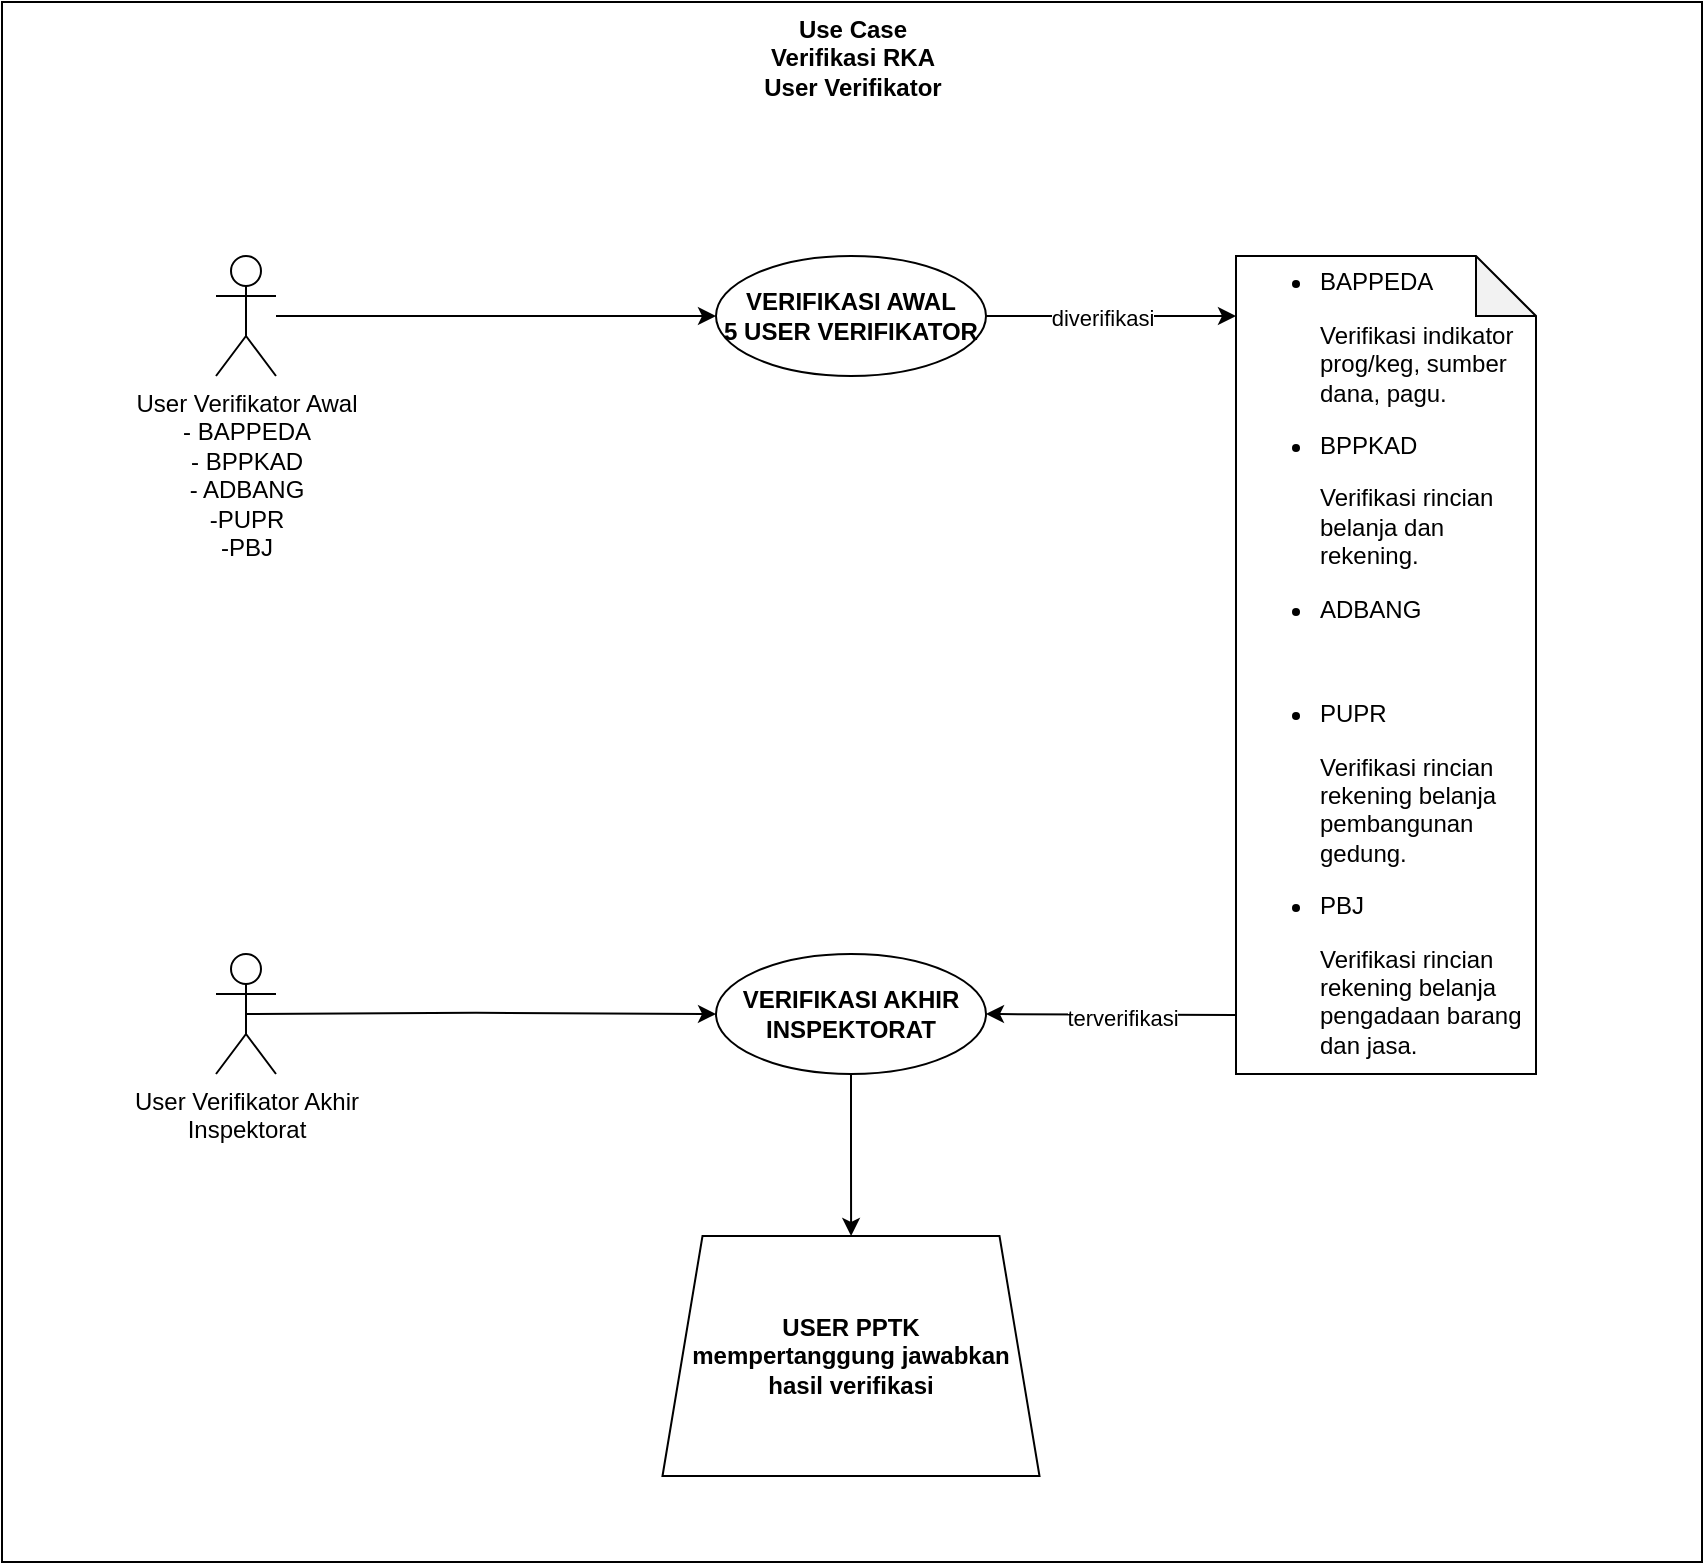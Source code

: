 <mxfile version="22.0.0" type="github">
  <diagram id="lVSrQrDUF3tsuHuzIAzE" name="Page-2">
    <mxGraphModel dx="1400" dy="614" grid="1" gridSize="10" guides="1" tooltips="1" connect="1" arrows="1" fold="1" page="1" pageScale="1" pageWidth="850" pageHeight="1100" math="0" shadow="0">
      <root>
        <mxCell id="0" />
        <mxCell id="1" parent="0" />
        <mxCell id="0apiThAy_gKmmqiAfRgH-1" value="Use Case&lt;br&gt;Verifikasi RKA&lt;br&gt;User Verifikator" style="html=1;verticalAlign=top;fontStyle=1;movable=1;resizable=1;rotatable=1;deletable=1;editable=1;locked=0;connectable=1;" parent="1" vertex="1">
          <mxGeometry width="850" height="780" as="geometry" />
        </mxCell>
        <mxCell id="0sRKCEy1JjDfql_zZIiA-4" value="" style="edgeStyle=orthogonalEdgeStyle;rounded=0;orthogonalLoop=1;jettySize=auto;html=1;entryX=0;entryY=0.5;entryDx=0;entryDy=0;" parent="1" source="8JRnlCUUlaflA8N7LUeI-1" target="OKG14vbFoCLeE2cc5MMn-1" edge="1">
          <mxGeometry relative="1" as="geometry">
            <mxPoint x="232" y="157" as="targetPoint" />
          </mxGeometry>
        </mxCell>
        <mxCell id="8JRnlCUUlaflA8N7LUeI-1" value="User Verifikator Awal&lt;br&gt;-&amp;nbsp;BAPPEDA&lt;br&gt;- BPPKAD&lt;br&gt;- ADBANG &lt;br&gt;-PUPR&lt;br&gt;-PBJ" style="shape=umlActor;verticalLabelPosition=bottom;verticalAlign=top;html=1;" parent="1" vertex="1">
          <mxGeometry x="107" y="127" width="30" height="60" as="geometry" />
        </mxCell>
        <mxCell id="0sRKCEy1JjDfql_zZIiA-1" value="&lt;ul&gt;&lt;li&gt;BAPPEDA&lt;/li&gt;&lt;/ul&gt;&lt;blockquote style=&quot;margin: 0 0 0 40px; border: none; padding: 0px;&quot;&gt;&lt;div&gt;Verifikasi indikator prog/keg, sumber dana, pagu.&lt;/div&gt;&lt;/blockquote&gt;&lt;ul&gt;&lt;li&gt;&lt;span style=&quot;&quot;&gt;BPPKAD&lt;/span&gt;&lt;/li&gt;&lt;/ul&gt;&lt;blockquote style=&quot;margin: 0 0 0 40px; border: none; padding: 0px;&quot;&gt;&lt;div&gt;Verifikasi rincian belanja dan rekening.&lt;/div&gt;&lt;/blockquote&gt;&lt;ul&gt;&lt;li&gt;ADBANG&lt;/li&gt;&lt;/ul&gt;&lt;div&gt;&lt;br&gt;&lt;/div&gt;&lt;ul&gt;&lt;li&gt;PUPR&lt;/li&gt;&lt;/ul&gt;&lt;blockquote style=&quot;margin: 0 0 0 40px; border: none; padding: 0px;&quot;&gt;&lt;div&gt;Verifikasi rincian rekening belanja pembangunan gedung.&lt;/div&gt;&lt;/blockquote&gt;&lt;ul&gt;&lt;li&gt;&lt;span style=&quot;&quot;&gt;PBJ&lt;/span&gt;&lt;/li&gt;&lt;/ul&gt;&lt;blockquote style=&quot;margin: 0 0 0 40px; border: none; padding: 0px;&quot;&gt;&lt;div&gt;Verifikasi rincian rekening belanja pengadaan barang dan jasa.&lt;/div&gt;&lt;/blockquote&gt;&lt;div&gt;&lt;br&gt;&lt;/div&gt;" style="shape=note;whiteSpace=wrap;html=1;backgroundOutline=1;darkOpacity=0.05;align=left;" parent="1" vertex="1">
          <mxGeometry x="617" y="127" width="150" height="409" as="geometry" />
        </mxCell>
        <mxCell id="OKG14vbFoCLeE2cc5MMn-3" value="" style="edgeStyle=orthogonalEdgeStyle;rounded=0;orthogonalLoop=1;jettySize=auto;html=1;" parent="1" source="OKG14vbFoCLeE2cc5MMn-1" edge="1">
          <mxGeometry relative="1" as="geometry">
            <mxPoint x="617" y="157" as="targetPoint" />
          </mxGeometry>
        </mxCell>
        <mxCell id="QCTByXO_PLtvu8HBWgx3-9" value="diverifikasi" style="edgeLabel;html=1;align=center;verticalAlign=middle;resizable=0;points=[];" parent="OKG14vbFoCLeE2cc5MMn-3" vertex="1" connectable="0">
          <mxGeometry x="-0.084" y="-1" relative="1" as="geometry">
            <mxPoint as="offset" />
          </mxGeometry>
        </mxCell>
        <mxCell id="OKG14vbFoCLeE2cc5MMn-1" value="VERIFIKASI AWAL&lt;br&gt;5 USER VERIFIKATOR" style="ellipse;whiteSpace=wrap;html=1;fontStyle=1" parent="1" vertex="1">
          <mxGeometry x="357" y="127" width="135" height="60" as="geometry" />
        </mxCell>
        <mxCell id="A2lsAz-MQzfeOSD-nION-2" value="" style="edgeStyle=orthogonalEdgeStyle;rounded=0;orthogonalLoop=1;jettySize=auto;html=1;" parent="1" source="QCTByXO_PLtvu8HBWgx3-1" target="A2lsAz-MQzfeOSD-nION-1" edge="1">
          <mxGeometry relative="1" as="geometry" />
        </mxCell>
        <mxCell id="QCTByXO_PLtvu8HBWgx3-1" value="VERIFIKASI AKHIR&lt;br&gt;INSPEKTORAT" style="ellipse;whiteSpace=wrap;html=1;fontStyle=1" parent="1" vertex="1">
          <mxGeometry x="357" y="476" width="135" height="60" as="geometry" />
        </mxCell>
        <mxCell id="QCTByXO_PLtvu8HBWgx3-6" value="" style="endArrow=classic;html=1;rounded=0;entryX=1;entryY=0.5;entryDx=0;entryDy=0;exitX=-0.001;exitY=0.928;exitDx=0;exitDy=0;exitPerimeter=0;" parent="1" source="0sRKCEy1JjDfql_zZIiA-1" target="QCTByXO_PLtvu8HBWgx3-1" edge="1">
          <mxGeometry width="50" height="50" relative="1" as="geometry">
            <mxPoint x="597" y="537" as="sourcePoint" />
            <mxPoint x="497" y="507" as="targetPoint" />
          </mxGeometry>
        </mxCell>
        <mxCell id="QCTByXO_PLtvu8HBWgx3-10" value="terverifikasi" style="edgeLabel;html=1;align=center;verticalAlign=middle;resizable=0;points=[];" parent="QCTByXO_PLtvu8HBWgx3-6" vertex="1" connectable="0">
          <mxGeometry x="-0.081" y="1" relative="1" as="geometry">
            <mxPoint as="offset" />
          </mxGeometry>
        </mxCell>
        <mxCell id="QCTByXO_PLtvu8HBWgx3-7" value="User Verifikator Akhir&lt;br&gt;Inspektorat" style="shape=umlActor;verticalLabelPosition=bottom;verticalAlign=top;html=1;outlineConnect=0;" parent="1" vertex="1">
          <mxGeometry x="107" y="476" width="30" height="60" as="geometry" />
        </mxCell>
        <mxCell id="QCTByXO_PLtvu8HBWgx3-8" value="" style="endArrow=classic;html=1;rounded=0;entryX=0;entryY=0.5;entryDx=0;entryDy=0;exitX=0.5;exitY=0.5;exitDx=0;exitDy=0;exitPerimeter=0;" parent="1" source="QCTByXO_PLtvu8HBWgx3-7" target="QCTByXO_PLtvu8HBWgx3-1" edge="1">
          <mxGeometry width="50" height="50" relative="1" as="geometry">
            <mxPoint x="167" y="505.38" as="sourcePoint" />
            <mxPoint x="307" y="505.38" as="targetPoint" />
            <Array as="points">
              <mxPoint x="237" y="505.38" />
            </Array>
          </mxGeometry>
        </mxCell>
        <mxCell id="A2lsAz-MQzfeOSD-nION-1" value="&lt;b&gt;USER PPTK&lt;br&gt;mempertanggung jawabkan hasil verifikasi&lt;br&gt;&lt;/b&gt;" style="shape=trapezoid;perimeter=trapezoidPerimeter;whiteSpace=wrap;html=1;fixedSize=1;" parent="1" vertex="1">
          <mxGeometry x="330.25" y="617" width="188.5" height="120" as="geometry" />
        </mxCell>
      </root>
    </mxGraphModel>
  </diagram>
</mxfile>
